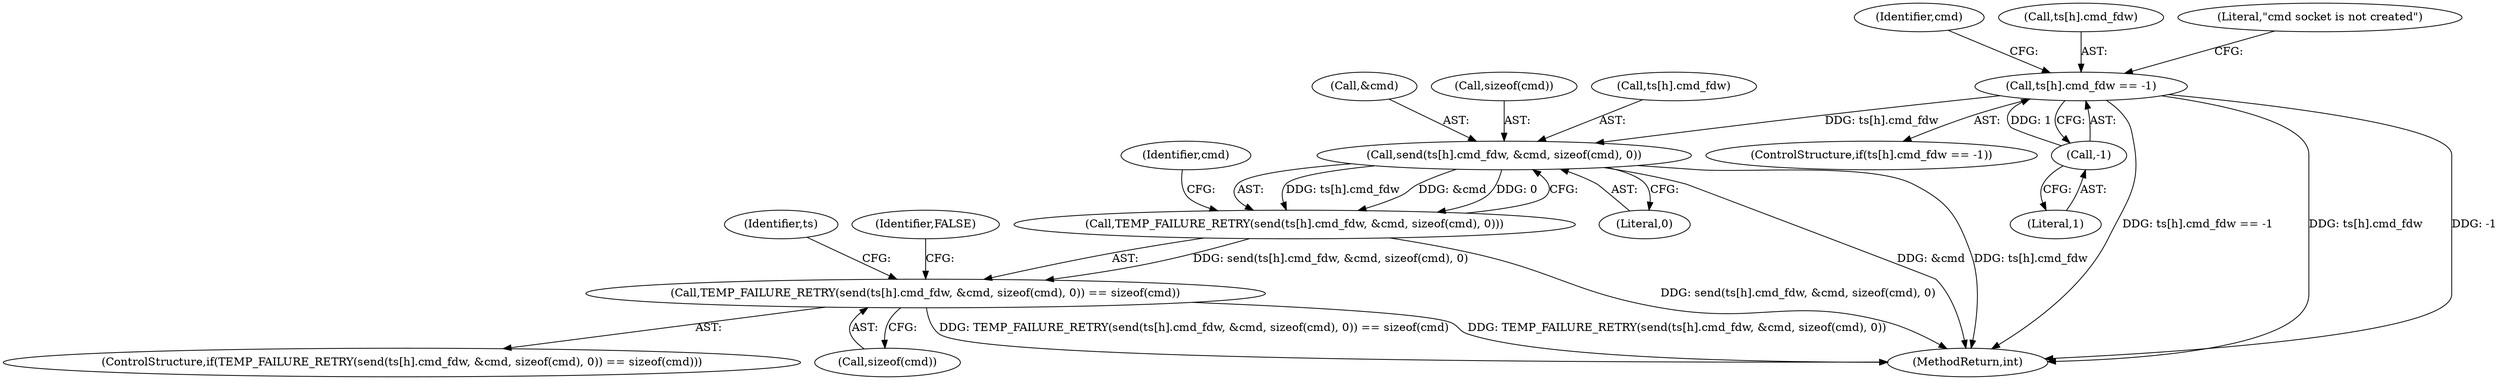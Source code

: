 digraph "0_Android_472271b153c5dc53c28beac55480a8d8434b2d5c_38@API" {
"1000137" [label="(Call,send(ts[h].cmd_fdw, &cmd, sizeof(cmd), 0))"];
"1000118" [label="(Call,ts[h].cmd_fdw == -1)"];
"1000124" [label="(Call,-1)"];
"1000136" [label="(Call,TEMP_FAILURE_RETRY(send(ts[h].cmd_fdw, &cmd, sizeof(cmd), 0)))"];
"1000135" [label="(Call,TEMP_FAILURE_RETRY(send(ts[h].cmd_fdw, &cmd, sizeof(cmd), 0)) == sizeof(cmd))"];
"1000149" [label="(Identifier,cmd)"];
"1000133" [label="(Identifier,cmd)"];
"1000143" [label="(Call,&cmd)"];
"1000124" [label="(Call,-1)"];
"1000117" [label="(ControlStructure,if(ts[h].cmd_fdw == -1))"];
"1000125" [label="(Literal,1)"];
"1000154" [label="(Identifier,ts)"];
"1000119" [label="(Call,ts[h].cmd_fdw)"];
"1000170" [label="(MethodReturn,int)"];
"1000135" [label="(Call,TEMP_FAILURE_RETRY(send(ts[h].cmd_fdw, &cmd, sizeof(cmd), 0)) == sizeof(cmd))"];
"1000137" [label="(Call,send(ts[h].cmd_fdw, &cmd, sizeof(cmd), 0))"];
"1000147" [label="(Literal,0)"];
"1000128" [label="(Literal,\"cmd socket is not created\")"];
"1000148" [label="(Call,sizeof(cmd))"];
"1000169" [label="(Identifier,FALSE)"];
"1000145" [label="(Call,sizeof(cmd))"];
"1000138" [label="(Call,ts[h].cmd_fdw)"];
"1000134" [label="(ControlStructure,if(TEMP_FAILURE_RETRY(send(ts[h].cmd_fdw, &cmd, sizeof(cmd), 0)) == sizeof(cmd)))"];
"1000118" [label="(Call,ts[h].cmd_fdw == -1)"];
"1000136" [label="(Call,TEMP_FAILURE_RETRY(send(ts[h].cmd_fdw, &cmd, sizeof(cmd), 0)))"];
"1000137" -> "1000136"  [label="AST: "];
"1000137" -> "1000147"  [label="CFG: "];
"1000138" -> "1000137"  [label="AST: "];
"1000143" -> "1000137"  [label="AST: "];
"1000145" -> "1000137"  [label="AST: "];
"1000147" -> "1000137"  [label="AST: "];
"1000136" -> "1000137"  [label="CFG: "];
"1000137" -> "1000170"  [label="DDG: ts[h].cmd_fdw"];
"1000137" -> "1000170"  [label="DDG: &cmd"];
"1000137" -> "1000136"  [label="DDG: ts[h].cmd_fdw"];
"1000137" -> "1000136"  [label="DDG: &cmd"];
"1000137" -> "1000136"  [label="DDG: 0"];
"1000118" -> "1000137"  [label="DDG: ts[h].cmd_fdw"];
"1000118" -> "1000117"  [label="AST: "];
"1000118" -> "1000124"  [label="CFG: "];
"1000119" -> "1000118"  [label="AST: "];
"1000124" -> "1000118"  [label="AST: "];
"1000128" -> "1000118"  [label="CFG: "];
"1000133" -> "1000118"  [label="CFG: "];
"1000118" -> "1000170"  [label="DDG: ts[h].cmd_fdw == -1"];
"1000118" -> "1000170"  [label="DDG: ts[h].cmd_fdw"];
"1000118" -> "1000170"  [label="DDG: -1"];
"1000124" -> "1000118"  [label="DDG: 1"];
"1000124" -> "1000125"  [label="CFG: "];
"1000125" -> "1000124"  [label="AST: "];
"1000136" -> "1000135"  [label="AST: "];
"1000149" -> "1000136"  [label="CFG: "];
"1000136" -> "1000170"  [label="DDG: send(ts[h].cmd_fdw, &cmd, sizeof(cmd), 0)"];
"1000136" -> "1000135"  [label="DDG: send(ts[h].cmd_fdw, &cmd, sizeof(cmd), 0)"];
"1000135" -> "1000134"  [label="AST: "];
"1000135" -> "1000148"  [label="CFG: "];
"1000148" -> "1000135"  [label="AST: "];
"1000154" -> "1000135"  [label="CFG: "];
"1000169" -> "1000135"  [label="CFG: "];
"1000135" -> "1000170"  [label="DDG: TEMP_FAILURE_RETRY(send(ts[h].cmd_fdw, &cmd, sizeof(cmd), 0)) == sizeof(cmd)"];
"1000135" -> "1000170"  [label="DDG: TEMP_FAILURE_RETRY(send(ts[h].cmd_fdw, &cmd, sizeof(cmd), 0))"];
}
